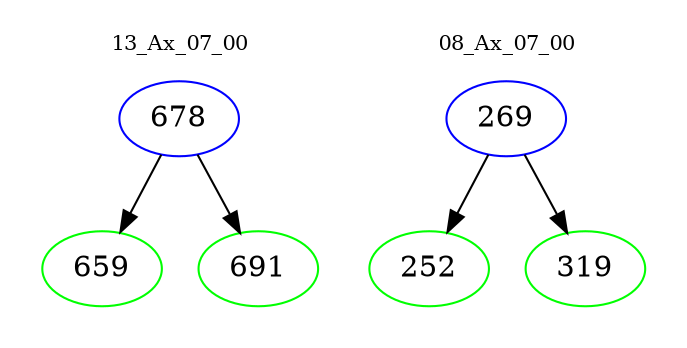 digraph{
subgraph cluster_0 {
color = white
label = "13_Ax_07_00";
fontsize=10;
T0_678 [label="678", color="blue"]
T0_678 -> T0_659 [color="black"]
T0_659 [label="659", color="green"]
T0_678 -> T0_691 [color="black"]
T0_691 [label="691", color="green"]
}
subgraph cluster_1 {
color = white
label = "08_Ax_07_00";
fontsize=10;
T1_269 [label="269", color="blue"]
T1_269 -> T1_252 [color="black"]
T1_252 [label="252", color="green"]
T1_269 -> T1_319 [color="black"]
T1_319 [label="319", color="green"]
}
}
